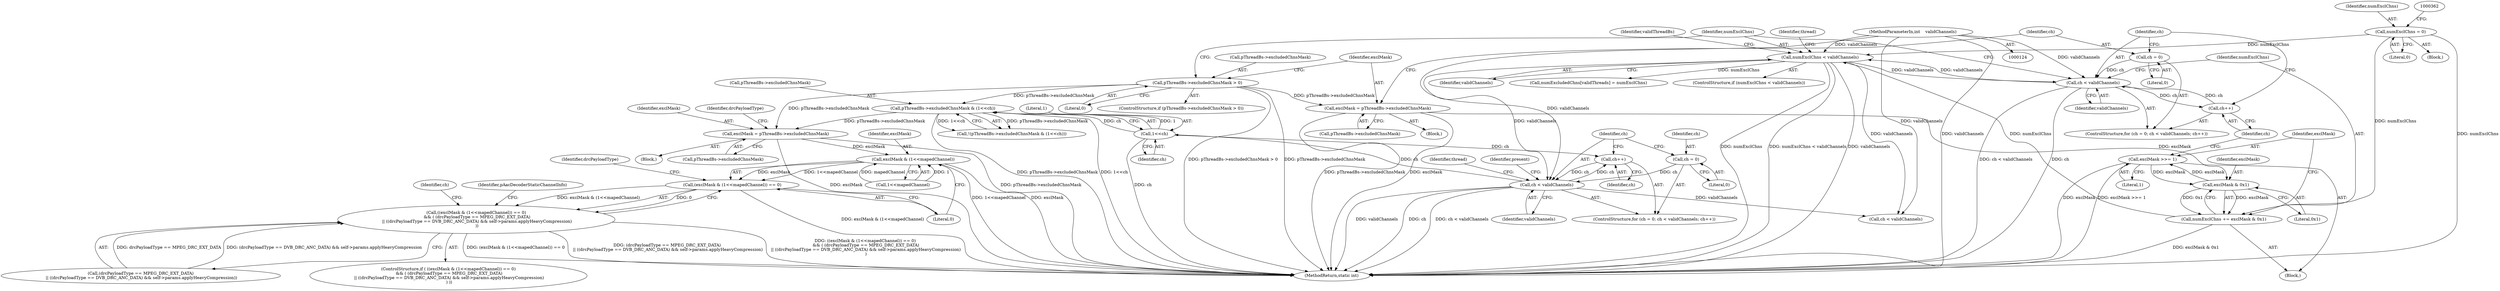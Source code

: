 digraph "0_Android_5d4405f601fa11a8955fd7611532c982420e4206@API" {
"1000525" [label="(Call,exclMask = pThreadBs->excludedChnsMask)"];
"1000490" [label="(Call,pThreadBs->excludedChnsMask & (1<<ch))"];
"1000390" [label="(Call,pThreadBs->excludedChnsMask > 0)"];
"1000494" [label="(Call,1<<ch)"];
"1000448" [label="(Call,ch < validChannels)"];
"1000445" [label="(Call,ch = 0)"];
"1000451" [label="(Call,ch++)"];
"1000422" [label="(Call,numExclChns < validChannels)"];
"1000413" [label="(Call,numExclChns += exclMask & 0x1)"];
"1000415" [label="(Call,exclMask & 0x1)"];
"1000397" [label="(Call,exclMask = pThreadBs->excludedChnsMask)"];
"1000418" [label="(Call,exclMask >>= 1)"];
"1000357" [label="(Call,numExclChns = 0)"];
"1000407" [label="(Call,ch < validChannels)"];
"1000404" [label="(Call,ch = 0)"];
"1000410" [label="(Call,ch++)"];
"1000130" [label="(MethodParameterIn,int    validChannels)"];
"1000596" [label="(Call,exclMask & (1<<mapedChannel))"];
"1000595" [label="(Call,(exclMask & (1<<mapedChannel)) == 0)"];
"1000594" [label="(Call,((exclMask & (1<<mapedChannel)) == 0)\n && ( (drcPayloadType == MPEG_DRC_EXT_DATA)\n || ((drcPayloadType == DVB_DRC_ANC_DATA) && self->params.applyHeavyCompression)\n ))"];
"1000598" [label="(Call,1<<mapedChannel)"];
"1000418" [label="(Call,exclMask >>= 1)"];
"1000447" [label="(Literal,0)"];
"1000399" [label="(Call,pThreadBs->excludedChnsMask)"];
"1000448" [label="(Call,ch < validChannels)"];
"1000581" [label="(Call,ch < validChannels)"];
"1000414" [label="(Identifier,numExclChns)"];
"1000450" [label="(Identifier,validChannels)"];
"1000415" [label="(Call,exclMask & 0x1)"];
"1000451" [label="(Call,ch++)"];
"1000416" [label="(Identifier,exclMask)"];
"1000489" [label="(Call,!(pThreadBs->excludedChnsMask & (1<<ch)))"];
"1000390" [label="(Call,pThreadBs->excludedChnsMask > 0)"];
"1000446" [label="(Identifier,ch)"];
"1000526" [label="(Identifier,exclMask)"];
"1000496" [label="(Identifier,ch)"];
"1000527" [label="(Call,pThreadBs->excludedChnsMask)"];
"1000394" [label="(Literal,0)"];
"1000395" [label="(Block,)"];
"1000491" [label="(Call,pThreadBs->excludedChnsMask)"];
"1000422" [label="(Call,numExclChns < validChannels)"];
"1000409" [label="(Identifier,validChannels)"];
"1000413" [label="(Call,numExclChns += exclMask & 0x1)"];
"1000604" [label="(Identifier,drcPayloadType)"];
"1000398" [label="(Identifier,exclMask)"];
"1000397" [label="(Call,exclMask = pThreadBs->excludedChnsMask)"];
"1000593" [label="(ControlStructure,if ( ((exclMask & (1<<mapedChannel)) == 0)\n && ( (drcPayloadType == MPEG_DRC_EXT_DATA)\n || ((drcPayloadType == DVB_DRC_ANC_DATA) && self->params.applyHeavyCompression)\n ) ))"];
"1000389" [label="(ControlStructure,if (pThreadBs->excludedChnsMask > 0))"];
"1000419" [label="(Identifier,exclMask)"];
"1000357" [label="(Call,numExclChns = 0)"];
"1000510" [label="(Identifier,thread)"];
"1000408" [label="(Identifier,ch)"];
"1000517" [label="(Block,)"];
"1000411" [label="(Identifier,ch)"];
"1000406" [label="(Literal,0)"];
"1000444" [label="(ControlStructure,for (ch = 0; ch < validChannels; ch++))"];
"1000452" [label="(Identifier,ch)"];
"1000595" [label="(Call,(exclMask & (1<<mapedChannel)) == 0)"];
"1000405" [label="(Identifier,ch)"];
"1000348" [label="(Block,)"];
"1000602" [label="(Call,(drcPayloadType == MPEG_DRC_EXT_DATA)\n || ((drcPayloadType == DVB_DRC_ANC_DATA) && self->params.applyHeavyCompression))"];
"1000358" [label="(Identifier,numExclChns)"];
"1000404" [label="(Call,ch = 0)"];
"1000410" [label="(Call,ch++)"];
"1000594" [label="(Call,((exclMask & (1<<mapedChannel)) == 0)\n && ( (drcPayloadType == MPEG_DRC_EXT_DATA)\n || ((drcPayloadType == DVB_DRC_ANC_DATA) && self->params.applyHeavyCompression)\n ))"];
"1000494" [label="(Call,1<<ch)"];
"1000596" [label="(Call,exclMask & (1<<mapedChannel))"];
"1000449" [label="(Identifier,ch)"];
"1000424" [label="(Identifier,validChannels)"];
"1000428" [label="(Identifier,validThreadBs)"];
"1000619" [label="(Identifier,pAacDecoderStaticChannelInfo)"];
"1000525" [label="(Call,exclMask = pThreadBs->excludedChnsMask)"];
"1000412" [label="(Block,)"];
"1000597" [label="(Identifier,exclMask)"];
"1000359" [label="(Literal,0)"];
"1000456" [label="(Identifier,present)"];
"1000495" [label="(Literal,1)"];
"1000445" [label="(Call,ch = 0)"];
"1000420" [label="(Literal,1)"];
"1000407" [label="(Call,ch < validChannels)"];
"1000431" [label="(Call,numExcludedChns[validThreads] = numExclChns)"];
"1000585" [label="(Identifier,ch)"];
"1000347" [label="(Identifier,thread)"];
"1000490" [label="(Call,pThreadBs->excludedChnsMask & (1<<ch))"];
"1000130" [label="(MethodParameterIn,int    validChannels)"];
"1000391" [label="(Call,pThreadBs->excludedChnsMask)"];
"1000417" [label="(Literal,0x1)"];
"1000601" [label="(Literal,0)"];
"1000660" [label="(MethodReturn,static int)"];
"1000423" [label="(Identifier,numExclChns)"];
"1000421" [label="(ControlStructure,if (numExclChns < validChannels))"];
"1000532" [label="(Identifier,drcPayloadType)"];
"1000403" [label="(ControlStructure,for (ch = 0; ch < validChannels; ch++))"];
"1000525" -> "1000517"  [label="AST: "];
"1000525" -> "1000527"  [label="CFG: "];
"1000526" -> "1000525"  [label="AST: "];
"1000527" -> "1000525"  [label="AST: "];
"1000532" -> "1000525"  [label="CFG: "];
"1000525" -> "1000660"  [label="DDG: exclMask"];
"1000525" -> "1000660"  [label="DDG: pThreadBs->excludedChnsMask"];
"1000490" -> "1000525"  [label="DDG: pThreadBs->excludedChnsMask"];
"1000390" -> "1000525"  [label="DDG: pThreadBs->excludedChnsMask"];
"1000525" -> "1000596"  [label="DDG: exclMask"];
"1000490" -> "1000489"  [label="AST: "];
"1000490" -> "1000494"  [label="CFG: "];
"1000491" -> "1000490"  [label="AST: "];
"1000494" -> "1000490"  [label="AST: "];
"1000489" -> "1000490"  [label="CFG: "];
"1000490" -> "1000660"  [label="DDG: 1<<ch"];
"1000490" -> "1000660"  [label="DDG: pThreadBs->excludedChnsMask"];
"1000490" -> "1000489"  [label="DDG: pThreadBs->excludedChnsMask"];
"1000490" -> "1000489"  [label="DDG: 1<<ch"];
"1000390" -> "1000490"  [label="DDG: pThreadBs->excludedChnsMask"];
"1000494" -> "1000490"  [label="DDG: 1"];
"1000494" -> "1000490"  [label="DDG: ch"];
"1000390" -> "1000389"  [label="AST: "];
"1000390" -> "1000394"  [label="CFG: "];
"1000391" -> "1000390"  [label="AST: "];
"1000394" -> "1000390"  [label="AST: "];
"1000398" -> "1000390"  [label="CFG: "];
"1000423" -> "1000390"  [label="CFG: "];
"1000390" -> "1000660"  [label="DDG: pThreadBs->excludedChnsMask > 0"];
"1000390" -> "1000660"  [label="DDG: pThreadBs->excludedChnsMask"];
"1000390" -> "1000397"  [label="DDG: pThreadBs->excludedChnsMask"];
"1000494" -> "1000496"  [label="CFG: "];
"1000495" -> "1000494"  [label="AST: "];
"1000496" -> "1000494"  [label="AST: "];
"1000494" -> "1000660"  [label="DDG: ch"];
"1000494" -> "1000451"  [label="DDG: ch"];
"1000448" -> "1000494"  [label="DDG: ch"];
"1000448" -> "1000444"  [label="AST: "];
"1000448" -> "1000450"  [label="CFG: "];
"1000449" -> "1000448"  [label="AST: "];
"1000450" -> "1000448"  [label="AST: "];
"1000456" -> "1000448"  [label="CFG: "];
"1000510" -> "1000448"  [label="CFG: "];
"1000448" -> "1000660"  [label="DDG: validChannels"];
"1000448" -> "1000660"  [label="DDG: ch"];
"1000448" -> "1000660"  [label="DDG: ch < validChannels"];
"1000445" -> "1000448"  [label="DDG: ch"];
"1000451" -> "1000448"  [label="DDG: ch"];
"1000422" -> "1000448"  [label="DDG: validChannels"];
"1000130" -> "1000448"  [label="DDG: validChannels"];
"1000448" -> "1000451"  [label="DDG: ch"];
"1000448" -> "1000581"  [label="DDG: validChannels"];
"1000445" -> "1000444"  [label="AST: "];
"1000445" -> "1000447"  [label="CFG: "];
"1000446" -> "1000445"  [label="AST: "];
"1000447" -> "1000445"  [label="AST: "];
"1000449" -> "1000445"  [label="CFG: "];
"1000451" -> "1000444"  [label="AST: "];
"1000451" -> "1000452"  [label="CFG: "];
"1000452" -> "1000451"  [label="AST: "];
"1000449" -> "1000451"  [label="CFG: "];
"1000422" -> "1000421"  [label="AST: "];
"1000422" -> "1000424"  [label="CFG: "];
"1000423" -> "1000422"  [label="AST: "];
"1000424" -> "1000422"  [label="AST: "];
"1000428" -> "1000422"  [label="CFG: "];
"1000347" -> "1000422"  [label="CFG: "];
"1000422" -> "1000660"  [label="DDG: numExclChns"];
"1000422" -> "1000660"  [label="DDG: numExclChns < validChannels"];
"1000422" -> "1000660"  [label="DDG: validChannels"];
"1000422" -> "1000407"  [label="DDG: validChannels"];
"1000413" -> "1000422"  [label="DDG: numExclChns"];
"1000357" -> "1000422"  [label="DDG: numExclChns"];
"1000407" -> "1000422"  [label="DDG: validChannels"];
"1000130" -> "1000422"  [label="DDG: validChannels"];
"1000422" -> "1000431"  [label="DDG: numExclChns"];
"1000422" -> "1000581"  [label="DDG: validChannels"];
"1000413" -> "1000412"  [label="AST: "];
"1000413" -> "1000415"  [label="CFG: "];
"1000414" -> "1000413"  [label="AST: "];
"1000415" -> "1000413"  [label="AST: "];
"1000419" -> "1000413"  [label="CFG: "];
"1000413" -> "1000660"  [label="DDG: exclMask & 0x1"];
"1000415" -> "1000413"  [label="DDG: exclMask"];
"1000415" -> "1000413"  [label="DDG: 0x1"];
"1000357" -> "1000413"  [label="DDG: numExclChns"];
"1000415" -> "1000417"  [label="CFG: "];
"1000416" -> "1000415"  [label="AST: "];
"1000417" -> "1000415"  [label="AST: "];
"1000397" -> "1000415"  [label="DDG: exclMask"];
"1000418" -> "1000415"  [label="DDG: exclMask"];
"1000415" -> "1000418"  [label="DDG: exclMask"];
"1000397" -> "1000395"  [label="AST: "];
"1000397" -> "1000399"  [label="CFG: "];
"1000398" -> "1000397"  [label="AST: "];
"1000399" -> "1000397"  [label="AST: "];
"1000405" -> "1000397"  [label="CFG: "];
"1000397" -> "1000660"  [label="DDG: exclMask"];
"1000397" -> "1000660"  [label="DDG: pThreadBs->excludedChnsMask"];
"1000418" -> "1000412"  [label="AST: "];
"1000418" -> "1000420"  [label="CFG: "];
"1000419" -> "1000418"  [label="AST: "];
"1000420" -> "1000418"  [label="AST: "];
"1000411" -> "1000418"  [label="CFG: "];
"1000418" -> "1000660"  [label="DDG: exclMask >>= 1"];
"1000418" -> "1000660"  [label="DDG: exclMask"];
"1000357" -> "1000348"  [label="AST: "];
"1000357" -> "1000359"  [label="CFG: "];
"1000358" -> "1000357"  [label="AST: "];
"1000359" -> "1000357"  [label="AST: "];
"1000362" -> "1000357"  [label="CFG: "];
"1000357" -> "1000660"  [label="DDG: numExclChns"];
"1000407" -> "1000403"  [label="AST: "];
"1000407" -> "1000409"  [label="CFG: "];
"1000408" -> "1000407"  [label="AST: "];
"1000409" -> "1000407"  [label="AST: "];
"1000414" -> "1000407"  [label="CFG: "];
"1000423" -> "1000407"  [label="CFG: "];
"1000407" -> "1000660"  [label="DDG: ch < validChannels"];
"1000407" -> "1000660"  [label="DDG: ch"];
"1000404" -> "1000407"  [label="DDG: ch"];
"1000410" -> "1000407"  [label="DDG: ch"];
"1000130" -> "1000407"  [label="DDG: validChannels"];
"1000407" -> "1000410"  [label="DDG: ch"];
"1000404" -> "1000403"  [label="AST: "];
"1000404" -> "1000406"  [label="CFG: "];
"1000405" -> "1000404"  [label="AST: "];
"1000406" -> "1000404"  [label="AST: "];
"1000408" -> "1000404"  [label="CFG: "];
"1000410" -> "1000403"  [label="AST: "];
"1000410" -> "1000411"  [label="CFG: "];
"1000411" -> "1000410"  [label="AST: "];
"1000408" -> "1000410"  [label="CFG: "];
"1000130" -> "1000124"  [label="AST: "];
"1000130" -> "1000660"  [label="DDG: validChannels"];
"1000130" -> "1000581"  [label="DDG: validChannels"];
"1000596" -> "1000595"  [label="AST: "];
"1000596" -> "1000598"  [label="CFG: "];
"1000597" -> "1000596"  [label="AST: "];
"1000598" -> "1000596"  [label="AST: "];
"1000601" -> "1000596"  [label="CFG: "];
"1000596" -> "1000660"  [label="DDG: 1<<mapedChannel"];
"1000596" -> "1000660"  [label="DDG: exclMask"];
"1000596" -> "1000595"  [label="DDG: exclMask"];
"1000596" -> "1000595"  [label="DDG: 1<<mapedChannel"];
"1000598" -> "1000596"  [label="DDG: 1"];
"1000598" -> "1000596"  [label="DDG: mapedChannel"];
"1000595" -> "1000594"  [label="AST: "];
"1000595" -> "1000601"  [label="CFG: "];
"1000601" -> "1000595"  [label="AST: "];
"1000604" -> "1000595"  [label="CFG: "];
"1000594" -> "1000595"  [label="CFG: "];
"1000595" -> "1000660"  [label="DDG: exclMask & (1<<mapedChannel)"];
"1000595" -> "1000594"  [label="DDG: exclMask & (1<<mapedChannel)"];
"1000595" -> "1000594"  [label="DDG: 0"];
"1000594" -> "1000593"  [label="AST: "];
"1000594" -> "1000602"  [label="CFG: "];
"1000602" -> "1000594"  [label="AST: "];
"1000619" -> "1000594"  [label="CFG: "];
"1000585" -> "1000594"  [label="CFG: "];
"1000594" -> "1000660"  [label="DDG: (exclMask & (1<<mapedChannel)) == 0"];
"1000594" -> "1000660"  [label="DDG: (drcPayloadType == MPEG_DRC_EXT_DATA)\n || ((drcPayloadType == DVB_DRC_ANC_DATA) && self->params.applyHeavyCompression)"];
"1000594" -> "1000660"  [label="DDG: ((exclMask & (1<<mapedChannel)) == 0)\n && ( (drcPayloadType == MPEG_DRC_EXT_DATA)\n || ((drcPayloadType == DVB_DRC_ANC_DATA) && self->params.applyHeavyCompression)\n )"];
"1000602" -> "1000594"  [label="DDG: drcPayloadType == MPEG_DRC_EXT_DATA"];
"1000602" -> "1000594"  [label="DDG: (drcPayloadType == DVB_DRC_ANC_DATA) && self->params.applyHeavyCompression"];
}
